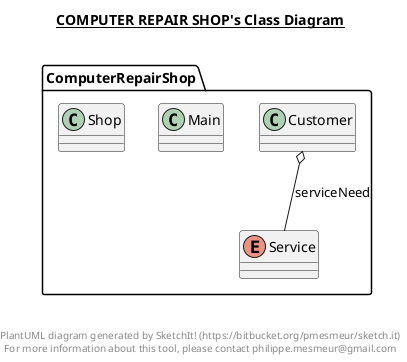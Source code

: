 @startuml

title __COMPUTER REPAIR SHOP's Class Diagram__\n

  namespace ComputerRepairShop {
    class ComputerRepairShop.Customer {
    }
  }
  

  namespace ComputerRepairShop {
    class ComputerRepairShop.Main {
    }
  }
  

  namespace ComputerRepairShop {
    enum Service {
    }
  }
  

  namespace ComputerRepairShop {
    class ComputerRepairShop.Shop {
    }
  }
  

  ComputerRepairShop.Customer o-- ComputerRepairShop.Service : serviceNeed


right footer


PlantUML diagram generated by SketchIt! (https://bitbucket.org/pmesmeur/sketch.it)
For more information about this tool, please contact philippe.mesmeur@gmail.com
endfooter

@enduml
